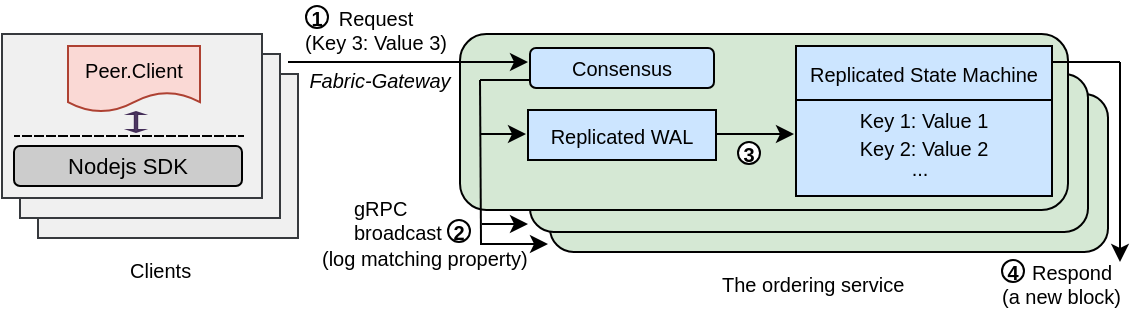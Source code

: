 <mxfile version="21.1.2" type="device">
  <diagram id="aW8BC6xyf7XYzy20FpQa" name="Page-1">
    <mxGraphModel dx="845" dy="514" grid="1" gridSize="10" guides="1" tooltips="1" connect="1" arrows="1" fold="1" page="1" pageScale="1" pageWidth="827" pageHeight="1169" math="0" shadow="0">
      <root>
        <mxCell id="0" />
        <mxCell id="1" parent="0" />
        <mxCell id="qKfENgX-lE7Lz8fzQS4i-67" value="" style="rounded=1;whiteSpace=wrap;html=1;fillColor=#D5E8D4;" parent="1" vertex="1">
          <mxGeometry x="354" y="296" width="279" height="79" as="geometry" />
        </mxCell>
        <mxCell id="qKfENgX-lE7Lz8fzQS4i-65" value="" style="rounded=1;whiteSpace=wrap;html=1;fillColor=#D5E8D4;" parent="1" vertex="1">
          <mxGeometry x="344" y="286" width="279" height="79" as="geometry" />
        </mxCell>
        <mxCell id="qKfENgX-lE7Lz8fzQS4i-13" value="" style="rounded=0;whiteSpace=wrap;html=1;fillColor=#F0F0F0;strokeColor=#36393d;" parent="1" vertex="1">
          <mxGeometry x="98" y="286" width="130" height="82" as="geometry" />
        </mxCell>
        <mxCell id="qKfENgX-lE7Lz8fzQS4i-1" value="" style="rounded=0;whiteSpace=wrap;html=1;fillColor=#F0F0F0;strokeColor=#36393d;" parent="1" vertex="1">
          <mxGeometry x="89" y="276" width="130" height="82" as="geometry" />
        </mxCell>
        <mxCell id="qKfENgX-lE7Lz8fzQS4i-7" value="" style="rounded=0;whiteSpace=wrap;html=1;fillColor=#F0F0F0;strokeColor=#36393d;" parent="1" vertex="1">
          <mxGeometry x="80" y="266" width="130" height="82" as="geometry" />
        </mxCell>
        <mxCell id="qKfENgX-lE7Lz8fzQS4i-8" value="Nodejs SDK" style="rounded=1;whiteSpace=wrap;html=1;fontSize=11;fillColor=#CCCCCC;strokeColor=#000000;" parent="1" vertex="1">
          <mxGeometry x="86" y="322" width="114" height="20" as="geometry" />
        </mxCell>
        <mxCell id="qKfENgX-lE7Lz8fzQS4i-9" value="" style="endArrow=none;dashed=1;html=1;rounded=0;fontColor=#000000;shape=link;sketch=0;width=0;" parent="1" edge="1">
          <mxGeometry width="50" height="50" relative="1" as="geometry">
            <mxPoint x="201" y="317.0" as="sourcePoint" />
            <mxPoint x="86" y="317.0" as="targetPoint" />
          </mxGeometry>
        </mxCell>
        <mxCell id="qKfENgX-lE7Lz8fzQS4i-10" value="" style="html=1;shadow=0;dashed=0;align=center;verticalAlign=middle;shape=mxgraph.arrows2.twoWayArrow;dy=0.8;dx=1.0;fontColor=#ffffff;strokeColor=#432D57;fillColor=#76608a;direction=south;" parent="1" vertex="1">
          <mxGeometry x="144" y="305" width="6" height="10" as="geometry" />
        </mxCell>
        <mxCell id="qKfENgX-lE7Lz8fzQS4i-11" value="&lt;font style=&quot;font-size: 10px;&quot;&gt;Peer.Client&lt;/font&gt;" style="shape=document;whiteSpace=wrap;html=1;boundedLbl=1;fillColor=#fad9d5;strokeColor=#ae4132;" parent="1" vertex="1">
          <mxGeometry x="113" y="272" width="66" height="33" as="geometry" />
        </mxCell>
        <mxCell id="qKfENgX-lE7Lz8fzQS4i-15" value="" style="rounded=1;whiteSpace=wrap;html=1;fillColor=#D5E8D4;shadow=0;" parent="1" vertex="1">
          <mxGeometry x="309" y="266" width="304" height="88" as="geometry" />
        </mxCell>
        <mxCell id="qKfENgX-lE7Lz8fzQS4i-41" value="&lt;font style=&quot;font-size: 10px;&quot;&gt;Consensus&lt;/font&gt;" style="rounded=1;whiteSpace=wrap;html=1;fillColor=#CCE5FF;strokeColor=#000000;" parent="1" vertex="1">
          <mxGeometry x="344" y="273" width="92" height="20" as="geometry" />
        </mxCell>
        <mxCell id="qKfENgX-lE7Lz8fzQS4i-42" value="&lt;font style=&quot;font-size: 10px;&quot;&gt;Replicated WAL&lt;/font&gt;" style="rounded=0;whiteSpace=wrap;html=1;fillColor=#CCE5FF;strokeColor=#000000;" parent="1" vertex="1">
          <mxGeometry x="343" y="304" width="94" height="25" as="geometry" />
        </mxCell>
        <mxCell id="qKfENgX-lE7Lz8fzQS4i-47" value="&lt;font style=&quot;font-size: 10px;&quot;&gt;Replicated State Machine&lt;/font&gt;" style="rounded=0;whiteSpace=wrap;html=1;fillColor=#CCE5FF;strokeColor=#000000;" parent="1" vertex="1">
          <mxGeometry x="477" y="272" width="128" height="27" as="geometry" />
        </mxCell>
        <mxCell id="qKfENgX-lE7Lz8fzQS4i-48" value="&lt;font style=&quot;font-size: 10px;&quot;&gt;Key 1: Value 1&lt;br&gt;Key 2: Value 2&lt;br&gt;&lt;br&gt;&lt;/font&gt;" style="rounded=0;whiteSpace=wrap;html=1;fillColor=#CCE5FF;strokeColor=#000000;" parent="1" vertex="1">
          <mxGeometry x="477" y="299" width="128" height="48" as="geometry" />
        </mxCell>
        <mxCell id="qKfENgX-lE7Lz8fzQS4i-56" value="" style="endArrow=none;html=1;rounded=0;fontSize=10;curved=1;" parent="1" edge="1">
          <mxGeometry width="50" height="50" relative="1" as="geometry">
            <mxPoint x="319" y="289" as="sourcePoint" />
            <mxPoint x="344" y="289" as="targetPoint" />
          </mxGeometry>
        </mxCell>
        <mxCell id="qKfENgX-lE7Lz8fzQS4i-57" value="" style="endArrow=none;html=1;rounded=0;fontSize=10;curved=1;" parent="1" edge="1">
          <mxGeometry width="50" height="50" relative="1" as="geometry">
            <mxPoint x="319.5" y="371" as="sourcePoint" />
            <mxPoint x="319" y="289" as="targetPoint" />
          </mxGeometry>
        </mxCell>
        <mxCell id="qKfENgX-lE7Lz8fzQS4i-58" value="" style="endArrow=classic;html=1;rounded=0;fontSize=10;curved=1;" parent="1" edge="1">
          <mxGeometry width="50" height="50" relative="1" as="geometry">
            <mxPoint x="319" y="316" as="sourcePoint" />
            <mxPoint x="342" y="316" as="targetPoint" />
          </mxGeometry>
        </mxCell>
        <mxCell id="qKfENgX-lE7Lz8fzQS4i-59" value="" style="endArrow=classic;html=1;rounded=0;fontSize=10;curved=1;" parent="1" edge="1">
          <mxGeometry width="50" height="50" relative="1" as="geometry">
            <mxPoint x="437" y="316" as="sourcePoint" />
            <mxPoint x="476" y="316" as="targetPoint" />
          </mxGeometry>
        </mxCell>
        <mxCell id="qKfENgX-lE7Lz8fzQS4i-61" value="" style="endArrow=classic;html=1;rounded=0;fontSize=10;curved=1;" parent="1" edge="1">
          <mxGeometry width="50" height="50" relative="1" as="geometry">
            <mxPoint x="223" y="280" as="sourcePoint" />
            <mxPoint x="343" y="280" as="targetPoint" />
          </mxGeometry>
        </mxCell>
        <mxCell id="qKfENgX-lE7Lz8fzQS4i-62" value="1" style="ellipse;whiteSpace=wrap;html=1;aspect=fixed;fontSize=10;strokeColor=#000000;fillColor=#FFFFFF;fontStyle=1" parent="1" vertex="1">
          <mxGeometry x="232" y="252" width="11" height="11" as="geometry" />
        </mxCell>
        <mxCell id="qKfENgX-lE7Lz8fzQS4i-66" value="" style="endArrow=classic;html=1;rounded=0;fontSize=10;curved=1;" parent="1" edge="1">
          <mxGeometry width="50" height="50" relative="1" as="geometry">
            <mxPoint x="320" y="361" as="sourcePoint" />
            <mxPoint x="343.0" y="361" as="targetPoint" />
          </mxGeometry>
        </mxCell>
        <mxCell id="qKfENgX-lE7Lz8fzQS4i-69" value="" style="endArrow=classic;html=1;rounded=0;fontSize=10;curved=1;" parent="1" edge="1">
          <mxGeometry width="50" height="50" relative="1" as="geometry">
            <mxPoint x="319" y="371" as="sourcePoint" />
            <mxPoint x="353.0" y="371" as="targetPoint" />
          </mxGeometry>
        </mxCell>
        <mxCell id="qKfENgX-lE7Lz8fzQS4i-71" value="2" style="ellipse;whiteSpace=wrap;html=1;aspect=fixed;fontSize=10;strokeColor=#000000;fillColor=#FFFFFF;fontStyle=1" parent="1" vertex="1">
          <mxGeometry x="303" y="359" width="11" height="11" as="geometry" />
        </mxCell>
        <mxCell id="qKfENgX-lE7Lz8fzQS4i-72" value="3" style="ellipse;whiteSpace=wrap;html=1;aspect=fixed;fontSize=10;strokeColor=#000000;fillColor=#FFFFFF;fontStyle=1" parent="1" vertex="1">
          <mxGeometry x="448" y="320" width="11" height="11" as="geometry" />
        </mxCell>
        <mxCell id="qKfENgX-lE7Lz8fzQS4i-73" value="&lt;font color=&quot;#000000&quot;&gt;Request &lt;br&gt;(Key 3: Value 3)&lt;/font&gt;" style="text;html=1;strokeColor=none;fillColor=none;align=center;verticalAlign=middle;whiteSpace=wrap;rounded=0;shadow=0;fontSize=10;fontColor=#0000CC;" parent="1" vertex="1">
          <mxGeometry x="227" y="249" width="80" height="30" as="geometry" />
        </mxCell>
        <mxCell id="qKfENgX-lE7Lz8fzQS4i-75" value="4" style="ellipse;whiteSpace=wrap;html=1;aspect=fixed;fontSize=10;strokeColor=#000000;fillColor=#FFFFFF;fontStyle=1" parent="1" vertex="1">
          <mxGeometry x="580" y="379" width="11" height="11" as="geometry" />
        </mxCell>
        <mxCell id="qKfENgX-lE7Lz8fzQS4i-77" value="gRPC &#xa;broadcast" style="text;strokeColor=none;fillColor=none;align=left;verticalAlign=middle;spacingLeft=4;spacingRight=4;overflow=hidden;points=[[0,0.5],[1,0.5]];portConstraint=eastwest;rotatable=0;fontSize=10;fontColor=#000000;" parent="1" vertex="1">
          <mxGeometry x="250" y="344" width="88" height="30" as="geometry" />
        </mxCell>
        <mxCell id="qKfENgX-lE7Lz8fzQS4i-78" value="(a new block)" style="text;strokeColor=none;fillColor=none;align=left;verticalAlign=middle;spacingLeft=4;spacingRight=4;overflow=hidden;points=[[0,0.5],[1,0.5]];portConstraint=eastwest;rotatable=0;fontSize=10;fontColor=#000000;" parent="1" vertex="1">
          <mxGeometry x="574" y="382" width="71" height="30" as="geometry" />
        </mxCell>
        <mxCell id="WrlQomgTkeNxid4oXuMk-1" value="&lt;font style=&quot;font-size: 10px;&quot;&gt;...&lt;/font&gt;" style="text;html=1;strokeColor=none;fillColor=none;align=center;verticalAlign=middle;whiteSpace=wrap;rounded=0;" parent="1" vertex="1">
          <mxGeometry x="509" y="318" width="60" height="30" as="geometry" />
        </mxCell>
        <mxCell id="D1b6CC4PXVBS12xehJpQ-1" value="&lt;font color=&quot;#000000&quot;&gt;&lt;i&gt;Fabric-Gateway&lt;/i&gt;&lt;/font&gt;" style="text;html=1;strokeColor=none;fillColor=none;align=center;verticalAlign=middle;whiteSpace=wrap;rounded=0;shadow=0;fontSize=10;fontColor=#0000CC;" parent="1" vertex="1">
          <mxGeometry x="229" y="274" width="80" height="30" as="geometry" />
        </mxCell>
        <mxCell id="1SxGntWKhithQQmJiJFG-1" value="(log matching property)" style="text;strokeColor=none;fillColor=none;align=left;verticalAlign=middle;spacingLeft=4;spacingRight=4;overflow=hidden;points=[[0,0.5],[1,0.5]];portConstraint=eastwest;rotatable=0;fontSize=10;fontColor=#000000;" parent="1" vertex="1">
          <mxGeometry x="234" y="363" width="123" height="30" as="geometry" />
        </mxCell>
        <mxCell id="WxGgQQilDwWy1r8uxRzi-1" value="Respond" style="text;strokeColor=none;fillColor=none;align=left;verticalAlign=middle;spacingLeft=4;spacingRight=4;overflow=hidden;points=[[0,0.5],[1,0.5]];portConstraint=eastwest;rotatable=0;fontSize=10;fontColor=#000000;" parent="1" vertex="1">
          <mxGeometry x="589" y="370" width="53" height="30" as="geometry" />
        </mxCell>
        <mxCell id="g3gnyQbQTHfjtjUEJihn-1" value="The ordering service" style="text;strokeColor=none;fillColor=none;align=left;verticalAlign=middle;spacingLeft=4;spacingRight=4;overflow=hidden;points=[[0,0.5],[1,0.5]];portConstraint=eastwest;rotatable=0;fontSize=10;fontColor=#000000;" parent="1" vertex="1">
          <mxGeometry x="434" y="376" width="177" height="30" as="geometry" />
        </mxCell>
        <mxCell id="g3gnyQbQTHfjtjUEJihn-2" value="Clients" style="text;strokeColor=none;fillColor=none;align=left;verticalAlign=middle;spacingLeft=4;spacingRight=4;overflow=hidden;points=[[0,0.5],[1,0.5]];portConstraint=eastwest;rotatable=0;fontSize=10;fontColor=#000000;" parent="1" vertex="1">
          <mxGeometry x="138" y="369" width="177" height="30" as="geometry" />
        </mxCell>
        <mxCell id="nf9CzbEmyUAtVoLiGvG7-1" value="" style="endArrow=none;html=1;rounded=0;" edge="1" parent="1">
          <mxGeometry width="50" height="50" relative="1" as="geometry">
            <mxPoint x="605" y="280" as="sourcePoint" />
            <mxPoint x="639" y="280" as="targetPoint" />
          </mxGeometry>
        </mxCell>
        <mxCell id="nf9CzbEmyUAtVoLiGvG7-2" value="" style="endArrow=classic;html=1;rounded=0;" edge="1" parent="1">
          <mxGeometry width="50" height="50" relative="1" as="geometry">
            <mxPoint x="639" y="280" as="sourcePoint" />
            <mxPoint x="639" y="380" as="targetPoint" />
          </mxGeometry>
        </mxCell>
      </root>
    </mxGraphModel>
  </diagram>
</mxfile>

